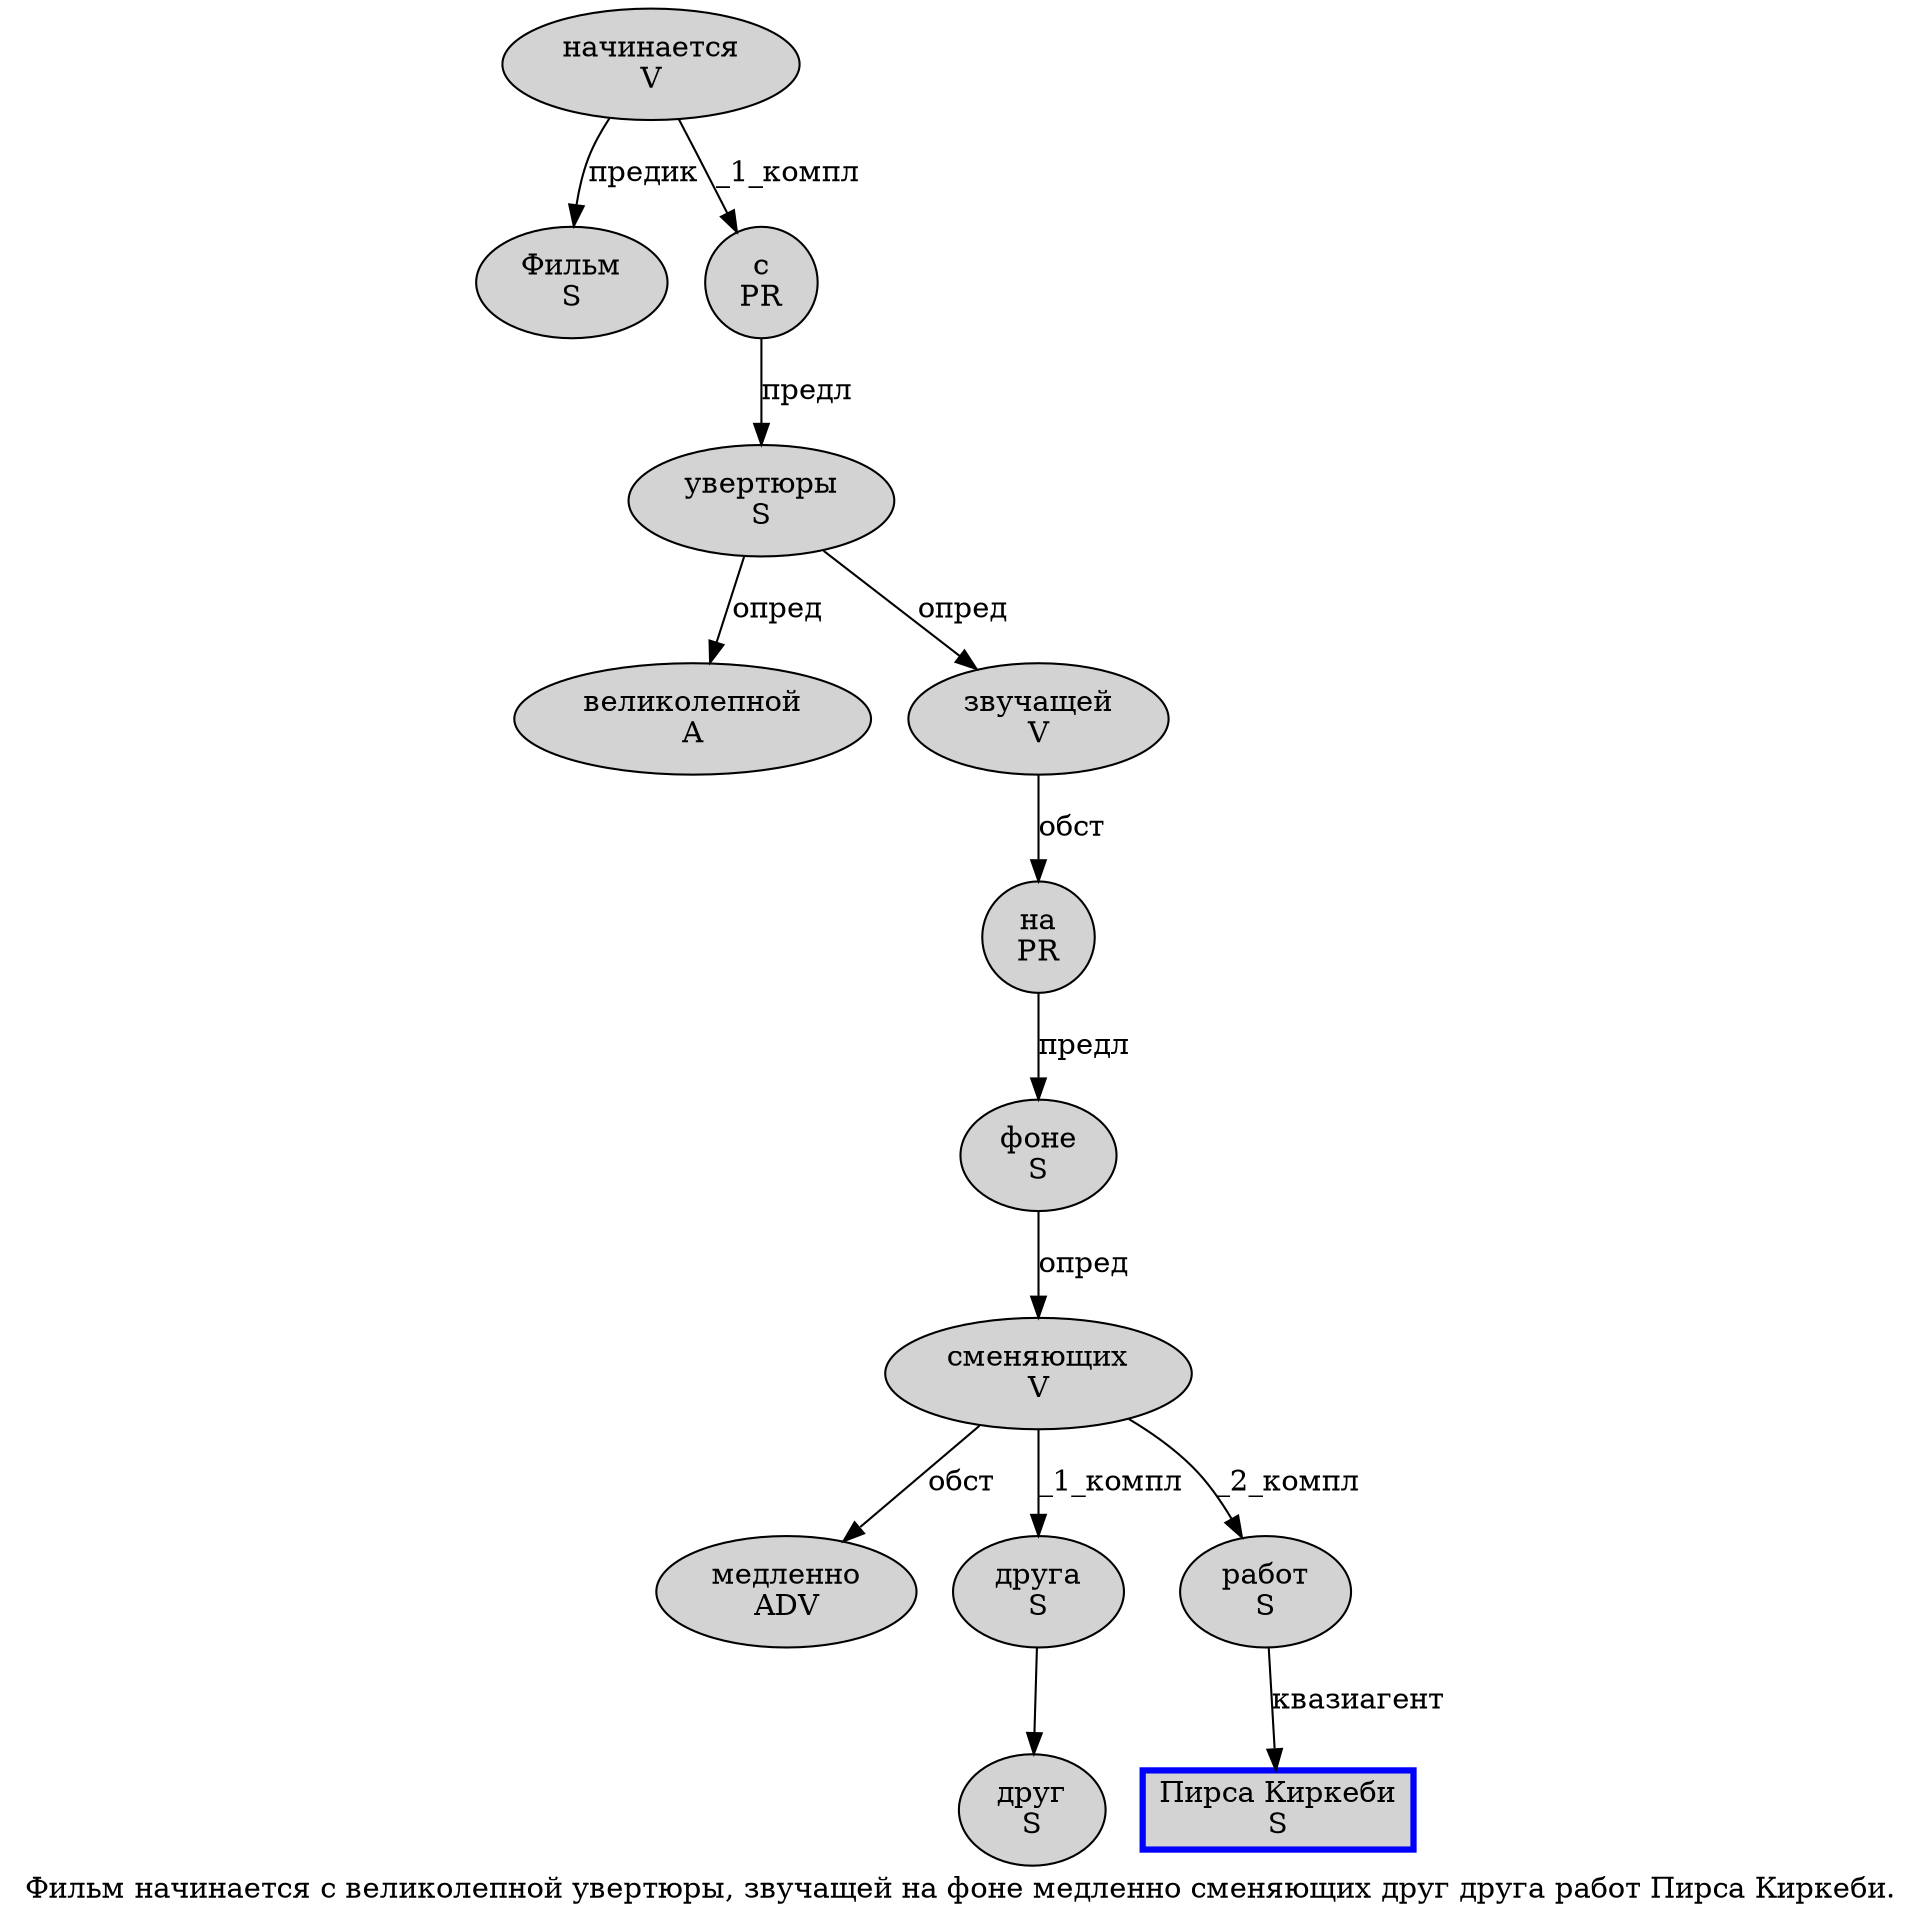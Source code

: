 digraph SENTENCE_827 {
	graph [label="Фильм начинается с великолепной увертюры, звучащей на фоне медленно сменяющих друг друга работ Пирса Киркеби."]
	node [style=filled]
		0 [label="Фильм
S" color="" fillcolor=lightgray penwidth=1 shape=ellipse]
		1 [label="начинается
V" color="" fillcolor=lightgray penwidth=1 shape=ellipse]
		2 [label="с
PR" color="" fillcolor=lightgray penwidth=1 shape=ellipse]
		3 [label="великолепной
A" color="" fillcolor=lightgray penwidth=1 shape=ellipse]
		4 [label="увертюры
S" color="" fillcolor=lightgray penwidth=1 shape=ellipse]
		6 [label="звучащей
V" color="" fillcolor=lightgray penwidth=1 shape=ellipse]
		7 [label="на
PR" color="" fillcolor=lightgray penwidth=1 shape=ellipse]
		8 [label="фоне
S" color="" fillcolor=lightgray penwidth=1 shape=ellipse]
		9 [label="медленно
ADV" color="" fillcolor=lightgray penwidth=1 shape=ellipse]
		10 [label="сменяющих
V" color="" fillcolor=lightgray penwidth=1 shape=ellipse]
		11 [label="друг
S" color="" fillcolor=lightgray penwidth=1 shape=ellipse]
		12 [label="друга
S" color="" fillcolor=lightgray penwidth=1 shape=ellipse]
		13 [label="работ
S" color="" fillcolor=lightgray penwidth=1 shape=ellipse]
		14 [label="Пирса Киркеби
S" color=blue fillcolor=lightgray penwidth=3 shape=box]
			12 -> 11
			10 -> 9 [label="обст"]
			10 -> 12 [label="_1_компл"]
			10 -> 13 [label="_2_компл"]
			7 -> 8 [label="предл"]
			6 -> 7 [label="обст"]
			1 -> 0 [label="предик"]
			1 -> 2 [label="_1_компл"]
			2 -> 4 [label="предл"]
			13 -> 14 [label="квазиагент"]
			8 -> 10 [label="опред"]
			4 -> 3 [label="опред"]
			4 -> 6 [label="опред"]
}